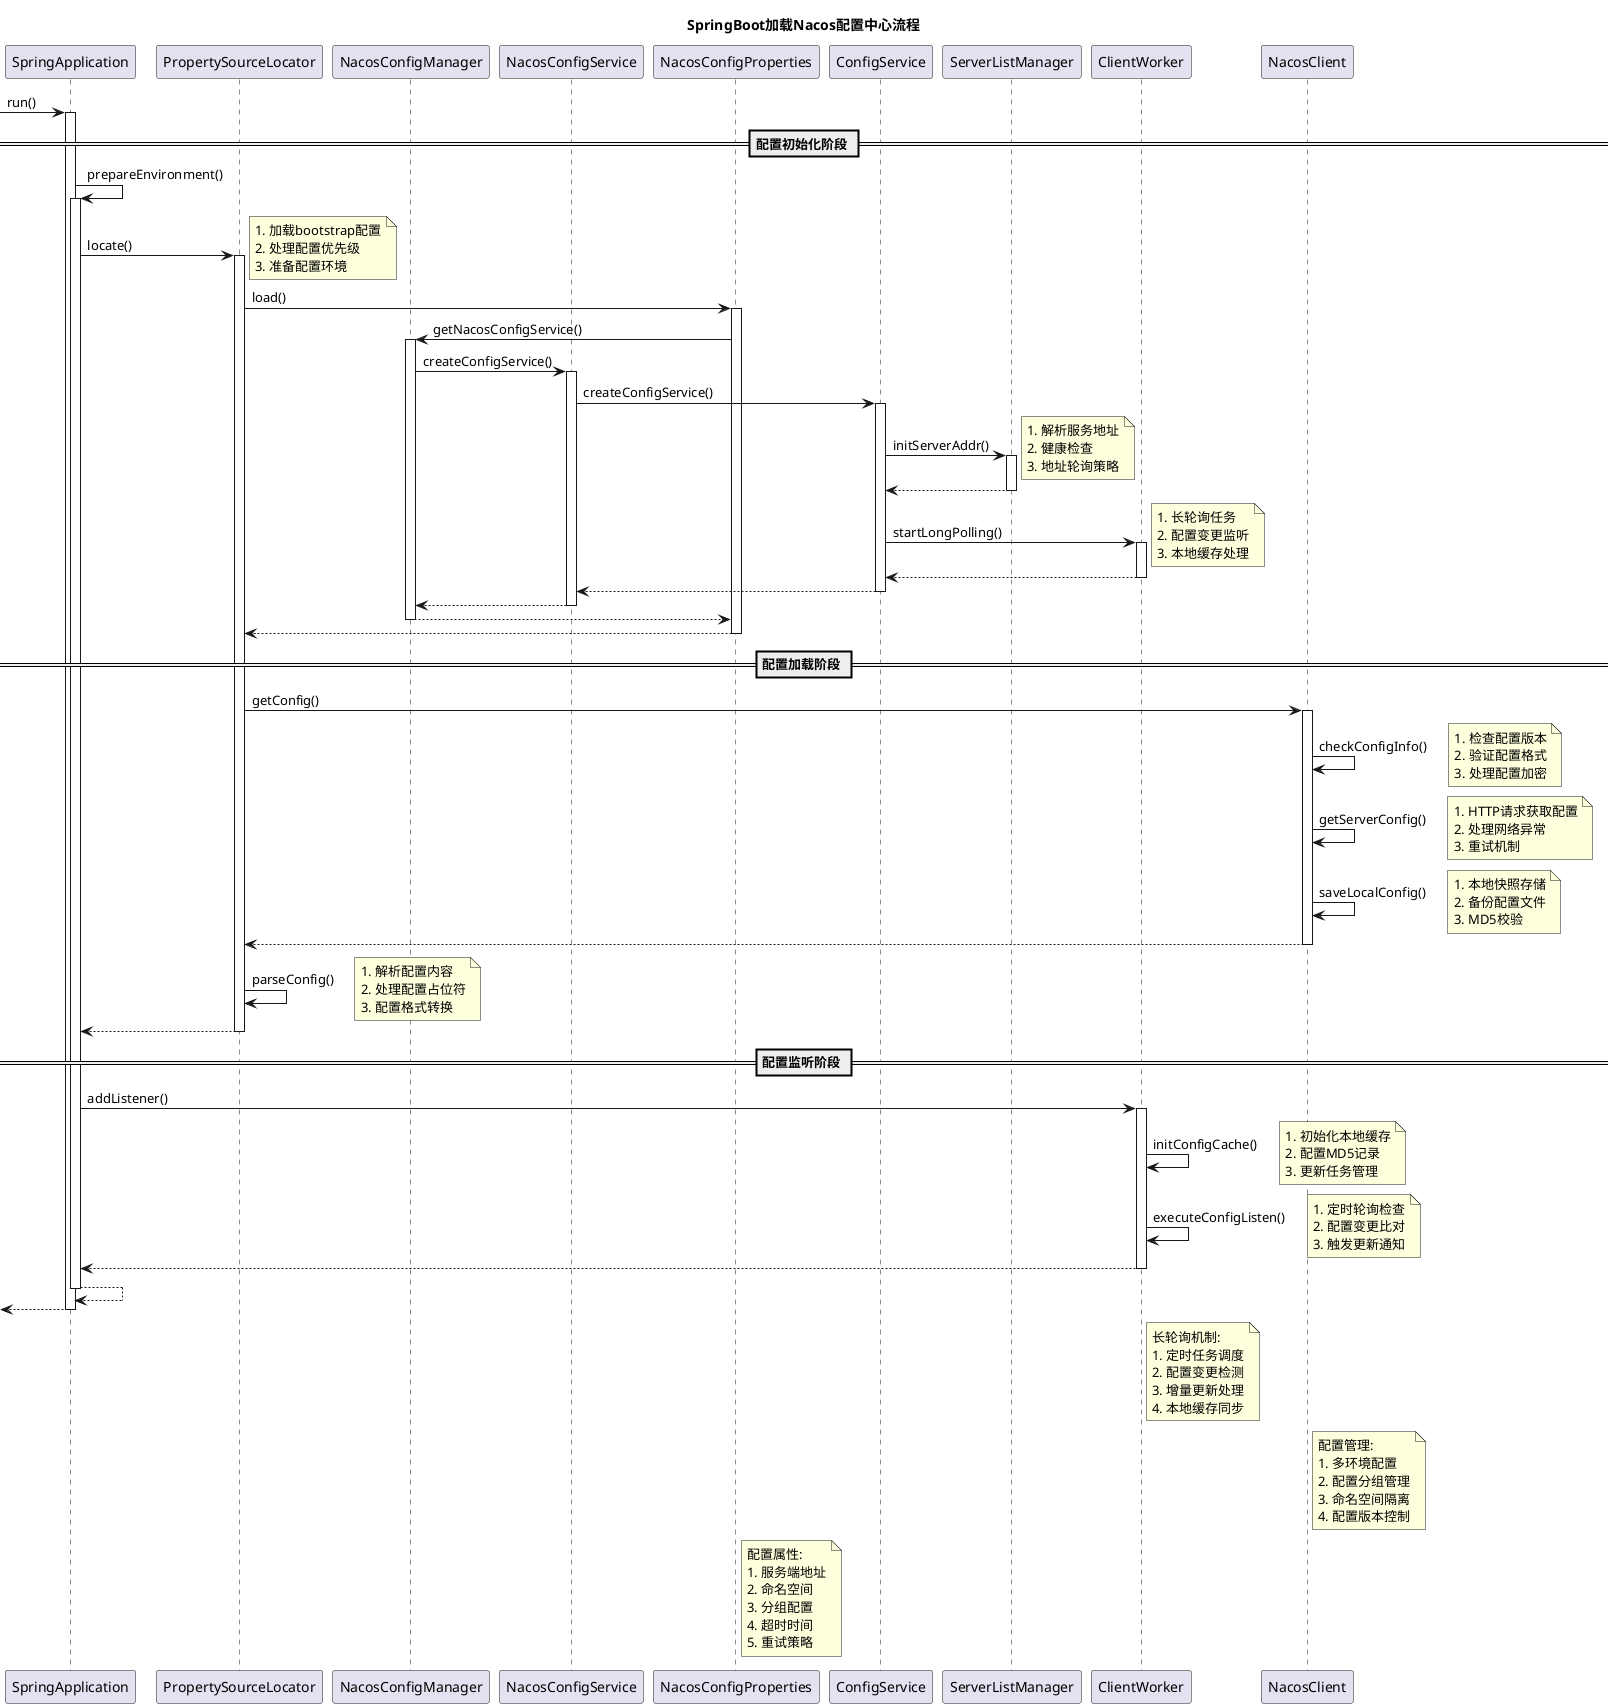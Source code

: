 @startuml
title SpringBoot加载Nacos配置中心流程

participant "SpringApplication" as app
participant "PropertySourceLocator" as locator
participant "NacosConfigManager" as manager
participant "NacosConfigService" as config
participant "NacosConfigProperties" as properties
participant "ConfigService" as service
participant "ServerListManager" as server
participant "ClientWorker" as worker
participant "NacosClient" as client

-> app: run()
activate app

== 配置初始化阶段 ==
app -> app: prepareEnvironment()
activate app

app -> locator: locate()
activate locator
note right
  1. 加载bootstrap配置
  2. 处理配置优先级
  3. 准备配置环境
end note

locator -> properties: load()
activate properties

properties -> manager: getNacosConfigService()
activate manager

manager -> config: createConfigService()
activate config

config -> service: createConfigService()
activate service

service -> server: initServerAddr()
activate server
note right
  1. 解析服务地址
  2. 健康检查
  3. 地址轮询策略
end note

server --> service
deactivate server

service -> worker: startLongPolling()
activate worker
note right
  1. 长轮询任务
  2. 配置变更监听
  3. 本地缓存处理
end note

worker --> service
deactivate worker

service --> config
deactivate service

config --> manager
deactivate config

manager --> properties
deactivate manager

properties --> locator
deactivate properties

== 配置加载阶段 ==
locator -> client: getConfig()
activate client

client -> client: checkConfigInfo()
note right
  1. 检查配置版本
  2. 验证配置格式
  3. 处理配置加密
end note

client -> client: getServerConfig()
note right
  1. HTTP请求获取配置
  2. 处理网络异常
  3. 重试机制
end note

client -> client: saveLocalConfig()
note right
  1. 本地快照存储
  2. 备份配置文件
  3. MD5校验
end note

client --> locator
deactivate client

locator -> locator: parseConfig()
note right
  1. 解析配置内容
  2. 处理配置占位符
  3. 配置格式转换
end note

locator --> app
deactivate locator

== 配置监听阶段 ==
app -> worker: addListener()
activate worker

worker -> worker: initConfigCache()
note right
  1. 初始化本地缓存
  2. 配置MD5记录
  3. 更新任务管理
end note

worker -> worker: executeConfigListen()
note right
  1. 定时轮询检查
  2. 配置变更比对
  3. 触发更新通知
end note

worker --> app
deactivate worker

app --> app
deactivate app

<-- app
deactivate app

note right of worker
  长轮询机制:
  1. 定时任务调度
  2. 配置变更检测
  3. 增量更新处理
  4. 本地缓存同步
end note

note right of client
  配置管理:
  1. 多环境配置
  2. 配置分组管理
  3. 命名空间隔离
  4. 配置版本控制
end note

note right of properties
  配置属性:
  1. 服务端地址
  2. 命名空间
  3. 分组配置
  4. 超时时间
  5. 重试策略
end note

@enduml
